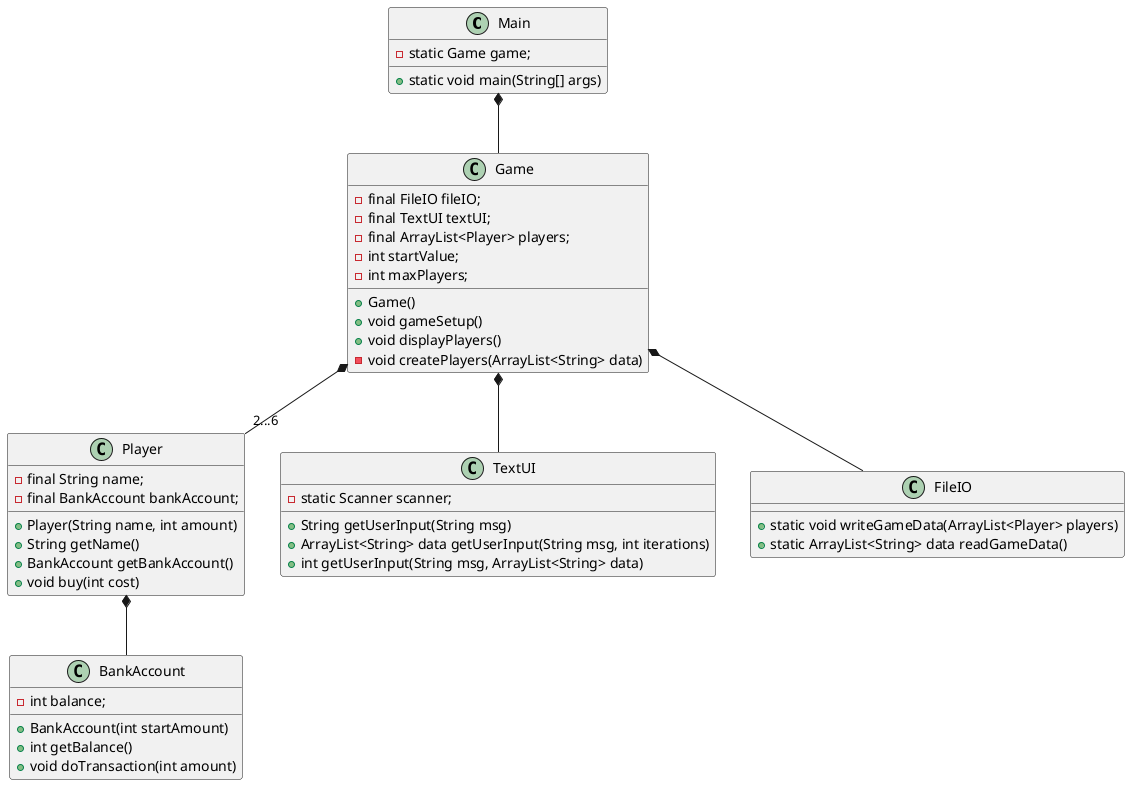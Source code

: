 @startuml

class Main {
    - static Game game;
    + static void main(String[] args)
}

class Game {
    - final FileIO fileIO;
    - final TextUI textUI;
    - final ArrayList<Player> players;
    - int startValue;
    - int maxPlayers;
    + Game()
    + void gameSetup()
    + void displayPlayers()
    - void createPlayers(ArrayList<String> data)
}

class Player {
    - final String name;
    - final BankAccount bankAccount;
    + Player(String name, int amount)
    + String getName()
    + BankAccount getBankAccount()
    + void buy(int cost)
}

class TextUI {
    - static Scanner scanner;
    + String getUserInput(String msg)
    + ArrayList<String> data getUserInput(String msg, int iterations)
    + int getUserInput(String msg, ArrayList<String> data)
}

class FileIO {
    + static void writeGameData(ArrayList<Player> players)
    + static ArrayList<String> data readGameData()
}

class BankAccount {
    - int balance;
    + BankAccount(int startAmount)
    + int getBalance()
    + void doTransaction(int amount)
}

Main *-- Game

Game *-- "2...6" Player
Game *-- TextUI
Game *-- FileIO

Player *-- BankAccount

@enduml